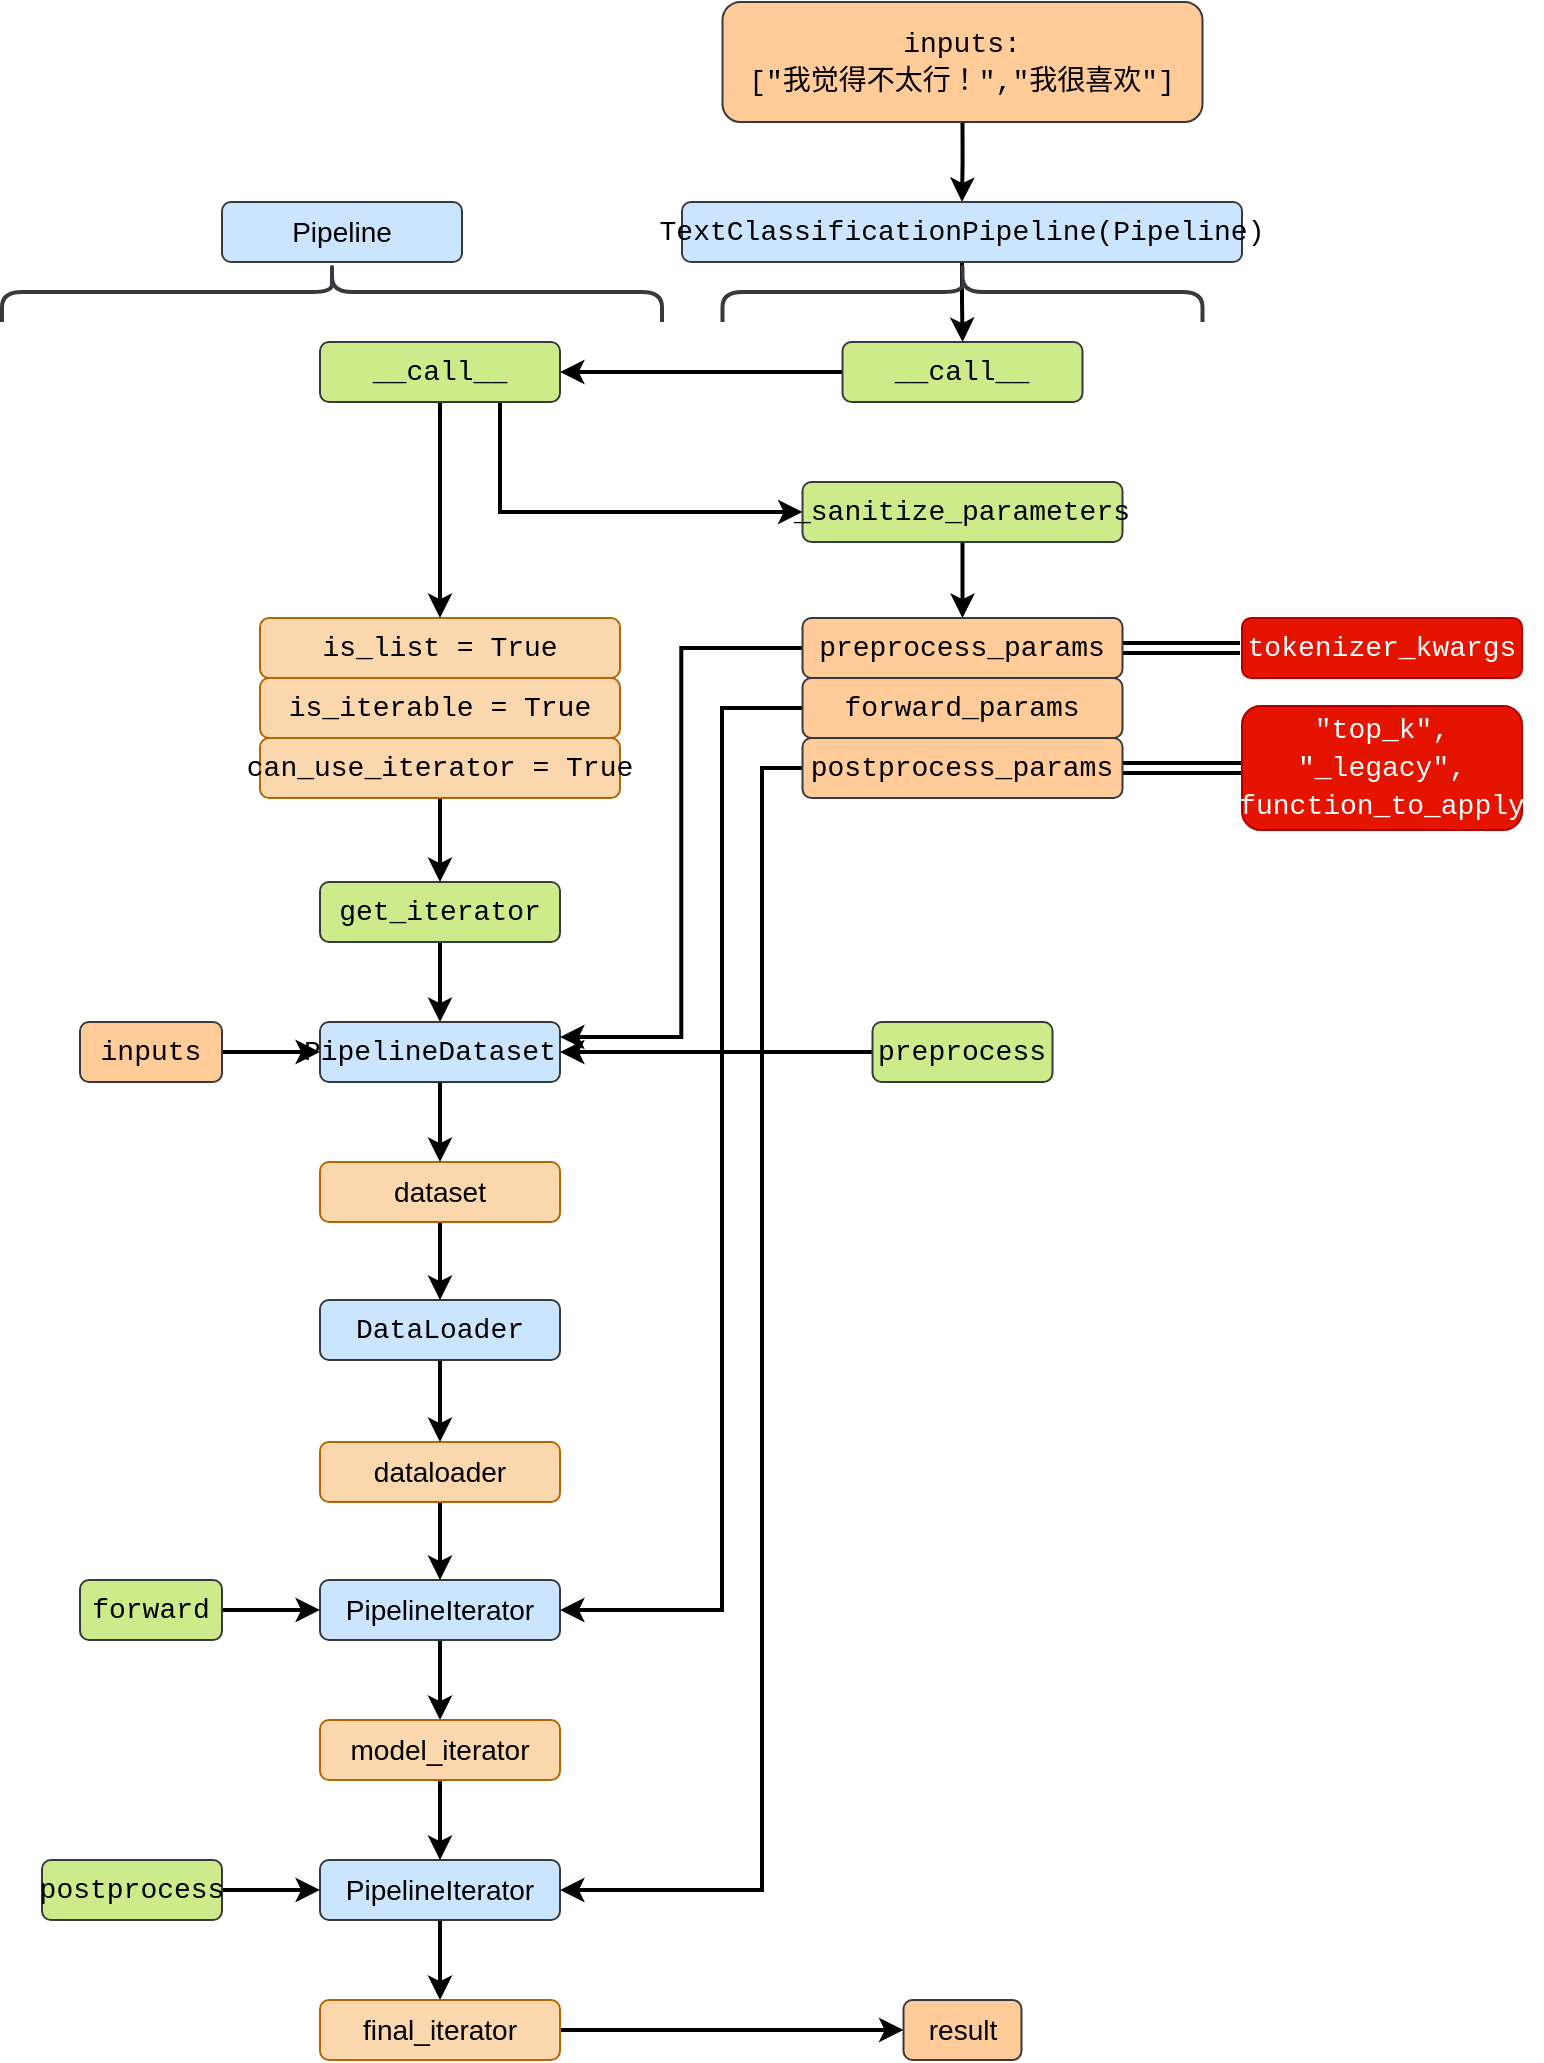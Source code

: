 <mxfile version="24.0.4" type="device">
  <diagram name="Page-1" id="52a04d89-c75d-2922-d76d-85b35f80e030">
    <mxGraphModel dx="796" dy="1190" grid="1" gridSize="10" guides="1" tooltips="1" connect="1" arrows="1" fold="1" page="1" pageScale="1" pageWidth="850" pageHeight="1100" background="none" math="0" shadow="0">
      <root>
        <mxCell id="0" />
        <mxCell id="1" parent="0" />
        <mxCell id="juyGM9olp7DCRh3oQnKJ-9" style="edgeStyle=orthogonalEdgeStyle;rounded=0;orthogonalLoop=1;jettySize=auto;html=1;exitX=0.5;exitY=1;exitDx=0;exitDy=0;entryX=0.5;entryY=0;entryDx=0;entryDy=0;strokeColor=#000000;fontFamily=Helvetica;fontSize=24;fontColor=#000000;fontStyle=0;labelBorderColor=none;labelBackgroundColor=none;fillColor=#F2CC8F;strokeWidth=2;" parent="1" source="juyGM9olp7DCRh3oQnKJ-2" target="juyGM9olp7DCRh3oQnKJ-3" edge="1">
          <mxGeometry relative="1" as="geometry" />
        </mxCell>
        <mxCell id="juyGM9olp7DCRh3oQnKJ-2" value="&lt;div style=&quot;font-family: Consolas, &amp;quot;Courier New&amp;quot;, monospace; font-size: 14px; line-height: 19px; white-space: pre;&quot;&gt;inputs:&lt;/div&gt;&lt;div style=&quot;font-family: Consolas, &amp;quot;Courier New&amp;quot;, monospace; font-size: 14px; line-height: 19px; white-space: pre;&quot;&gt;[&lt;span style=&quot;&quot;&gt;&quot;我觉得不太行！&quot;&lt;/span&gt;,&lt;span style=&quot;&quot;&gt;&quot;我很喜欢&quot;&lt;/span&gt;]&lt;br&gt;&lt;/div&gt;" style="rounded=1;whiteSpace=wrap;html=1;strokeColor=#36393d;fillColor=#ffcc99;fontSize=24;fontStyle=0;labelBackgroundColor=none;labelBorderColor=none;" parent="1" vertex="1">
          <mxGeometry x="401.25" y="20" width="240" height="60" as="geometry" />
        </mxCell>
        <mxCell id="Zx4yhb1_dCjE98CygGbP-6" value="" style="edgeStyle=orthogonalEdgeStyle;rounded=0;orthogonalLoop=1;jettySize=auto;html=1;strokeWidth=2;" parent="1" source="juyGM9olp7DCRh3oQnKJ-3" target="juyGM9olp7DCRh3oQnKJ-11" edge="1">
          <mxGeometry relative="1" as="geometry" />
        </mxCell>
        <mxCell id="juyGM9olp7DCRh3oQnKJ-3" value="&lt;div style=&quot;font-family: Consolas, &amp;quot;Courier New&amp;quot;, monospace; font-size: 14px; line-height: 19px; white-space: pre;&quot;&gt;TextClassificationPipeline(Pipeline)&lt;/div&gt;" style="rounded=1;whiteSpace=wrap;html=1;strokeColor=#36393d;align=center;verticalAlign=middle;fontFamily=Helvetica;fontSize=24;fontStyle=0;fillColor=#cce5ff;shadow=0;textShadow=0;labelBackgroundColor=none;labelBorderColor=none;" parent="1" vertex="1">
          <mxGeometry x="381" y="120" width="280" height="30" as="geometry" />
        </mxCell>
        <mxCell id="juyGM9olp7DCRh3oQnKJ-7" value="Pipeline" style="rounded=1;whiteSpace=wrap;shadow=0;strokeColor=#36393d;align=center;verticalAlign=middle;fontFamily=Helvetica;fontSize=14;fontStyle=0;labelBorderColor=none;labelBackgroundColor=none;fillColor=#cce5ff;" parent="1" vertex="1">
          <mxGeometry x="151" y="120" width="120" height="30" as="geometry" />
        </mxCell>
        <mxCell id="juyGM9olp7DCRh3oQnKJ-17" value="" style="edgeStyle=orthogonalEdgeStyle;rounded=0;orthogonalLoop=1;jettySize=auto;html=1;strokeColor=#000000;strokeWidth=2;align=center;verticalAlign=middle;fontFamily=Helvetica;fontSize=14;fontColor=default;fontStyle=0;labelBorderColor=none;labelBackgroundColor=none;endArrow=classic;fillColor=#F2CC8F;entryX=1;entryY=0.5;entryDx=0;entryDy=0;" parent="1" source="juyGM9olp7DCRh3oQnKJ-11" target="juyGM9olp7DCRh3oQnKJ-16" edge="1">
          <mxGeometry relative="1" as="geometry" />
        </mxCell>
        <mxCell id="juyGM9olp7DCRh3oQnKJ-11" value="&lt;div style=&quot;font-family: Consolas, &amp;quot;Courier New&amp;quot;, monospace; font-size: 14px; line-height: 19px; white-space: pre;&quot;&gt;__call__&lt;/div&gt;" style="rounded=1;whiteSpace=wrap;html=1;shadow=0;strokeColor=#36393d;align=center;verticalAlign=middle;fontFamily=Helvetica;fontSize=24;fontStyle=0;labelBorderColor=none;labelBackgroundColor=none;fillColor=#cdeb8b;strokeWidth=1;" parent="1" vertex="1">
          <mxGeometry x="461.25" y="190" width="120" height="30" as="geometry" />
        </mxCell>
        <mxCell id="juyGM9olp7DCRh3oQnKJ-15" value="" style="shape=curlyBracket;whiteSpace=wrap;html=1;rounded=1;labelPosition=left;verticalLabelPosition=middle;align=right;verticalAlign=middle;shadow=0;strokeColor=#36393d;fontFamily=Helvetica;fontSize=14;fontColor=default;fontStyle=0;labelBorderColor=none;labelBackgroundColor=none;fillColor=#cce5ff;direction=south;strokeWidth=2;" parent="1" vertex="1">
          <mxGeometry x="41" y="150" width="330" height="30" as="geometry" />
        </mxCell>
        <mxCell id="juyGM9olp7DCRh3oQnKJ-70" style="edgeStyle=orthogonalEdgeStyle;rounded=0;orthogonalLoop=1;jettySize=auto;html=1;exitX=0.75;exitY=1;exitDx=0;exitDy=0;entryX=0;entryY=0.5;entryDx=0;entryDy=0;strokeColor=#000000;strokeWidth=2;align=center;verticalAlign=middle;fontFamily=Helvetica;fontSize=14;fontColor=default;fontStyle=0;labelBorderColor=none;labelBackgroundColor=none;endArrow=classic;fillColor=#F2CC8F;" parent="1" source="juyGM9olp7DCRh3oQnKJ-16" target="juyGM9olp7DCRh3oQnKJ-26" edge="1">
          <mxGeometry relative="1" as="geometry" />
        </mxCell>
        <mxCell id="juyGM9olp7DCRh3oQnKJ-72" style="edgeStyle=orthogonalEdgeStyle;rounded=0;orthogonalLoop=1;jettySize=auto;html=1;exitX=0.5;exitY=1;exitDx=0;exitDy=0;entryX=0.5;entryY=0;entryDx=0;entryDy=0;strokeColor=#000000;strokeWidth=2;align=center;verticalAlign=middle;fontFamily=Helvetica;fontSize=14;fontColor=default;fontStyle=0;labelBorderColor=none;labelBackgroundColor=none;endArrow=classic;fillColor=#F2CC8F;" parent="1" source="juyGM9olp7DCRh3oQnKJ-16" target="juyGM9olp7DCRh3oQnKJ-63" edge="1">
          <mxGeometry relative="1" as="geometry" />
        </mxCell>
        <mxCell id="juyGM9olp7DCRh3oQnKJ-16" value="&lt;div style=&quot;font-family: Consolas, &amp;quot;Courier New&amp;quot;, monospace; font-size: 14px; line-height: 19px; white-space: pre;&quot;&gt;__call__&lt;/div&gt;" style="rounded=1;whiteSpace=wrap;html=1;shadow=0;strokeColor=#36393d;align=center;verticalAlign=middle;fontFamily=Helvetica;fontSize=24;fontStyle=0;labelBorderColor=none;labelBackgroundColor=none;fillColor=#cdeb8b;" parent="1" vertex="1">
          <mxGeometry x="200" y="190" width="120" height="30" as="geometry" />
        </mxCell>
        <mxCell id="juyGM9olp7DCRh3oQnKJ-71" style="edgeStyle=orthogonalEdgeStyle;rounded=0;orthogonalLoop=1;jettySize=auto;html=1;exitX=0.5;exitY=1;exitDx=0;exitDy=0;entryX=0.5;entryY=0;entryDx=0;entryDy=0;strokeColor=#000000;strokeWidth=2;align=center;verticalAlign=middle;fontFamily=Helvetica;fontSize=14;fontColor=default;fontStyle=0;labelBorderColor=none;labelBackgroundColor=none;endArrow=classic;fillColor=#F2CC8F;" parent="1" source="juyGM9olp7DCRh3oQnKJ-26" target="juyGM9olp7DCRh3oQnKJ-66" edge="1">
          <mxGeometry relative="1" as="geometry" />
        </mxCell>
        <mxCell id="juyGM9olp7DCRh3oQnKJ-26" value="&lt;div style=&quot;font-family: Consolas, &amp;quot;Courier New&amp;quot;, monospace; font-size: 14px; line-height: 19px; white-space: pre;&quot;&gt;_sanitize_parameters&lt;br&gt;&lt;/div&gt;" style="rounded=1;whiteSpace=wrap;html=1;shadow=0;strokeColor=#36393d;align=center;verticalAlign=middle;fontFamily=Helvetica;fontSize=24;fontStyle=0;labelBorderColor=none;labelBackgroundColor=none;fillColor=#cdeb8b;" parent="1" vertex="1">
          <mxGeometry x="441.25" y="260" width="160" height="30" as="geometry" />
        </mxCell>
        <mxCell id="juyGM9olp7DCRh3oQnKJ-29" value="" style="shape=curlyBracket;whiteSpace=wrap;html=1;rounded=1;labelPosition=left;verticalLabelPosition=middle;align=right;verticalAlign=middle;shadow=0;strokeColor=#36393d;fontFamily=Helvetica;fontSize=14;fontColor=default;fontStyle=0;labelBorderColor=none;labelBackgroundColor=none;fillColor=#cce5ff;direction=south;strokeWidth=2;" parent="1" vertex="1">
          <mxGeometry x="401.25" y="150" width="240" height="30" as="geometry" />
        </mxCell>
        <mxCell id="juyGM9olp7DCRh3oQnKJ-93" style="edgeStyle=orthogonalEdgeStyle;rounded=0;orthogonalLoop=1;jettySize=auto;html=1;exitX=0.5;exitY=1;exitDx=0;exitDy=0;entryX=0.5;entryY=0;entryDx=0;entryDy=0;strokeColor=#000000;strokeWidth=2;align=center;verticalAlign=middle;fontFamily=Helvetica;fontSize=14;fontColor=default;fontStyle=0;labelBorderColor=none;labelBackgroundColor=none;endArrow=classic;fillColor=#F2CC8F;" parent="1" source="juyGM9olp7DCRh3oQnKJ-39" target="juyGM9olp7DCRh3oQnKJ-45" edge="1">
          <mxGeometry relative="1" as="geometry" />
        </mxCell>
        <mxCell id="juyGM9olp7DCRh3oQnKJ-39" value="&lt;div style=&quot;font-family: Consolas, &amp;quot;Courier New&amp;quot;, monospace; font-size: 14px; line-height: 19px; white-space: pre;&quot;&gt;get_iterator&lt;/div&gt;" style="rounded=1;whiteSpace=wrap;html=1;shadow=0;strokeColor=#36393d;align=center;verticalAlign=middle;fontFamily=Helvetica;fontSize=24;fontStyle=0;labelBorderColor=none;labelBackgroundColor=none;fillColor=#cdeb8b;strokeWidth=1;" parent="1" vertex="1">
          <mxGeometry x="200" y="460" width="120" height="30" as="geometry" />
        </mxCell>
        <mxCell id="Zx4yhb1_dCjE98CygGbP-31" value="" style="edgeStyle=orthogonalEdgeStyle;rounded=0;orthogonalLoop=1;jettySize=auto;html=1;strokeWidth=2;" parent="1" source="juyGM9olp7DCRh3oQnKJ-45" target="Zx4yhb1_dCjE98CygGbP-29" edge="1">
          <mxGeometry relative="1" as="geometry" />
        </mxCell>
        <mxCell id="juyGM9olp7DCRh3oQnKJ-45" value="&lt;div style=&quot;font-family: Consolas, &amp;quot;Courier New&amp;quot;, monospace; line-height: 19px; white-space: pre;&quot;&gt;PipelineDataset&lt;/div&gt;" style="rounded=1;whiteSpace=wrap;html=1;shadow=0;strokeColor=#36393d;align=right;verticalAlign=middle;fontFamily=Helvetica;fontSize=14;fontColor=default;fontStyle=0;labelBorderColor=none;labelBackgroundColor=none;fillColor=#cce5ff;strokeWidth=1;" parent="1" vertex="1">
          <mxGeometry x="200" y="530" width="120" height="30" as="geometry" />
        </mxCell>
        <mxCell id="Zx4yhb1_dCjE98CygGbP-34" style="edgeStyle=orthogonalEdgeStyle;rounded=0;orthogonalLoop=1;jettySize=auto;html=1;entryX=0.5;entryY=0;entryDx=0;entryDy=0;strokeColor=default;strokeWidth=2;align=center;verticalAlign=middle;fontFamily=Helvetica;fontSize=11;fontColor=default;labelBackgroundColor=default;endArrow=classic;" parent="1" source="juyGM9olp7DCRh3oQnKJ-46" target="Zx4yhb1_dCjE98CygGbP-30" edge="1">
          <mxGeometry relative="1" as="geometry" />
        </mxCell>
        <mxCell id="juyGM9olp7DCRh3oQnKJ-46" value="&lt;div style=&quot;font-family: Consolas, &amp;quot;Courier New&amp;quot;, monospace; line-height: 19px; white-space: pre;&quot;&gt;DataLoader&lt;/div&gt;" style="rounded=1;whiteSpace=wrap;html=1;shadow=0;strokeColor=#36393d;align=center;verticalAlign=middle;fontFamily=Helvetica;fontSize=14;fontColor=default;fontStyle=0;labelBorderColor=none;labelBackgroundColor=none;fillColor=#cce5ff;" parent="1" vertex="1">
          <mxGeometry x="200" y="669" width="120" height="30" as="geometry" />
        </mxCell>
        <mxCell id="Zx4yhb1_dCjE98CygGbP-2" value="" style="edgeStyle=orthogonalEdgeStyle;rounded=0;orthogonalLoop=1;jettySize=auto;html=1;strokeWidth=2;" parent="1" source="juyGM9olp7DCRh3oQnKJ-47" target="Zx4yhb1_dCjE98CygGbP-1" edge="1">
          <mxGeometry relative="1" as="geometry" />
        </mxCell>
        <mxCell id="juyGM9olp7DCRh3oQnKJ-47" value="PipelineIterator" style="rounded=1;whiteSpace=wrap;shadow=0;strokeColor=#36393d;align=center;verticalAlign=middle;fontFamily=Helvetica;fontSize=14;fontColor=default;fontStyle=0;labelBorderColor=none;labelBackgroundColor=none;fillColor=#cce5ff;html=1;" parent="1" vertex="1">
          <mxGeometry x="200" y="809" width="120" height="30" as="geometry" />
        </mxCell>
        <mxCell id="juyGM9olp7DCRh3oQnKJ-110" value="" style="edgeStyle=orthogonalEdgeStyle;rounded=0;orthogonalLoop=1;jettySize=auto;html=1;strokeColor=#000000;strokeWidth=2;align=center;verticalAlign=middle;fontFamily=Helvetica;fontSize=14;fontColor=default;fontStyle=0;labelBorderColor=none;labelBackgroundColor=none;endArrow=classic;fillColor=#F2CC8F;" parent="1" source="juyGM9olp7DCRh3oQnKJ-53" target="juyGM9olp7DCRh3oQnKJ-109" edge="1">
          <mxGeometry relative="1" as="geometry" />
        </mxCell>
        <mxCell id="juyGM9olp7DCRh3oQnKJ-53" value="PipelineIterator" style="rounded=1;whiteSpace=wrap;shadow=0;strokeColor=#36393d;align=center;verticalAlign=middle;fontFamily=Helvetica;fontSize=14;fontColor=default;fontStyle=0;labelBorderColor=none;labelBackgroundColor=none;fillColor=#cce5ff;html=1;" parent="1" vertex="1">
          <mxGeometry x="200" y="949" width="120" height="30" as="geometry" />
        </mxCell>
        <mxCell id="juyGM9olp7DCRh3oQnKJ-95" value="" style="edgeStyle=orthogonalEdgeStyle;rounded=0;orthogonalLoop=1;jettySize=auto;html=1;strokeColor=#000000;strokeWidth=2;align=center;verticalAlign=middle;fontFamily=Helvetica;fontSize=14;fontColor=default;fontStyle=0;labelBorderColor=none;labelBackgroundColor=none;endArrow=classic;fillColor=#F2CC8F;" parent="1" source="juyGM9olp7DCRh3oQnKJ-54" target="juyGM9olp7DCRh3oQnKJ-47" edge="1">
          <mxGeometry relative="1" as="geometry" />
        </mxCell>
        <mxCell id="juyGM9olp7DCRh3oQnKJ-54" value="&lt;div style=&quot;font-family: Consolas, &amp;quot;Courier New&amp;quot;, monospace; font-size: 14px; line-height: 19px; white-space: pre;&quot;&gt;forward&lt;/div&gt;" style="rounded=1;whiteSpace=wrap;html=1;shadow=0;strokeColor=#36393d;align=center;verticalAlign=middle;fontFamily=Helvetica;fontSize=24;fontStyle=0;labelBorderColor=none;labelBackgroundColor=none;fillColor=#cdeb8b;" parent="1" vertex="1">
          <mxGeometry x="80" y="809" width="71" height="30" as="geometry" />
        </mxCell>
        <mxCell id="juyGM9olp7DCRh3oQnKJ-63" value="&lt;div style=&quot;font-family: Consolas, &amp;quot;Courier New&amp;quot;, monospace; font-size: 14px; line-height: 19px; white-space: pre;&quot;&gt;is_list = True&lt;br&gt;&lt;/div&gt;" style="rounded=1;whiteSpace=wrap;html=1;shadow=0;strokeColor=#b46504;align=center;verticalAlign=middle;fontFamily=Helvetica;fontSize=24;fontStyle=0;labelBorderColor=none;labelBackgroundColor=none;fillColor=#fad7ac;" parent="1" vertex="1">
          <mxGeometry x="170" y="328" width="180" height="30" as="geometry" />
        </mxCell>
        <mxCell id="juyGM9olp7DCRh3oQnKJ-64" value="&lt;div style=&quot;font-family: Consolas, &amp;quot;Courier New&amp;quot;, monospace; font-size: 14px; line-height: 19px; white-space: pre;&quot;&gt;is_iterable = True&lt;br&gt;&lt;/div&gt;" style="rounded=1;whiteSpace=wrap;html=1;shadow=0;strokeColor=#b46504;align=center;verticalAlign=middle;fontFamily=Helvetica;fontSize=24;fontStyle=0;labelBorderColor=none;labelBackgroundColor=none;fillColor=#fad7ac;" parent="1" vertex="1">
          <mxGeometry x="170" y="358" width="180" height="30" as="geometry" />
        </mxCell>
        <mxCell id="juyGM9olp7DCRh3oQnKJ-73" style="edgeStyle=orthogonalEdgeStyle;rounded=0;orthogonalLoop=1;jettySize=auto;html=1;exitX=0.5;exitY=1;exitDx=0;exitDy=0;entryX=0.5;entryY=0;entryDx=0;entryDy=0;strokeColor=#000000;strokeWidth=2;align=center;verticalAlign=middle;fontFamily=Helvetica;fontSize=14;fontColor=default;fontStyle=0;labelBorderColor=none;labelBackgroundColor=none;endArrow=classic;fillColor=#F2CC8F;" parent="1" source="juyGM9olp7DCRh3oQnKJ-65" target="juyGM9olp7DCRh3oQnKJ-39" edge="1">
          <mxGeometry relative="1" as="geometry" />
        </mxCell>
        <mxCell id="juyGM9olp7DCRh3oQnKJ-65" value="&lt;div style=&quot;font-family: Consolas, &amp;quot;Courier New&amp;quot;, monospace; font-size: 14px; line-height: 19px; white-space: pre;&quot;&gt;can_use_iterator = True&lt;br&gt;&lt;/div&gt;" style="rounded=1;whiteSpace=wrap;html=1;shadow=0;strokeColor=#b46504;align=center;verticalAlign=middle;fontFamily=Helvetica;fontSize=24;fontStyle=0;labelBorderColor=none;labelBackgroundColor=none;fillColor=#fad7ac;" parent="1" vertex="1">
          <mxGeometry x="170" y="388" width="180" height="30" as="geometry" />
        </mxCell>
        <mxCell id="Zx4yhb1_dCjE98CygGbP-14" style="edgeStyle=orthogonalEdgeStyle;rounded=0;orthogonalLoop=1;jettySize=auto;html=1;entryX=1;entryY=0.25;entryDx=0;entryDy=0;strokeWidth=2;" parent="1" source="juyGM9olp7DCRh3oQnKJ-66" target="juyGM9olp7DCRh3oQnKJ-45" edge="1">
          <mxGeometry relative="1" as="geometry" />
        </mxCell>
        <mxCell id="u7TgyJQ_nhCF7yEjhCJb-3" style="edgeStyle=orthogonalEdgeStyle;rounded=0;orthogonalLoop=1;jettySize=auto;html=1;shape=link;strokeWidth=2;" edge="1" parent="1" source="juyGM9olp7DCRh3oQnKJ-66">
          <mxGeometry relative="1" as="geometry">
            <mxPoint x="660" y="343" as="targetPoint" />
          </mxGeometry>
        </mxCell>
        <mxCell id="juyGM9olp7DCRh3oQnKJ-66" value="&lt;div style=&quot;font-family: Consolas, &amp;quot;Courier New&amp;quot;, monospace; font-size: 14px; line-height: 19px; white-space: pre;&quot;&gt;preprocess_params&lt;br&gt;&lt;/div&gt;" style="rounded=1;whiteSpace=wrap;html=1;shadow=0;strokeColor=#36393d;align=center;verticalAlign=middle;fontFamily=Helvetica;fontSize=24;fontStyle=0;labelBorderColor=none;labelBackgroundColor=none;fillColor=#ffcc99;" parent="1" vertex="1">
          <mxGeometry x="441.25" y="328" width="160" height="30" as="geometry" />
        </mxCell>
        <mxCell id="Zx4yhb1_dCjE98CygGbP-36" style="edgeStyle=orthogonalEdgeStyle;rounded=0;orthogonalLoop=1;jettySize=auto;html=1;entryX=1;entryY=0.5;entryDx=0;entryDy=0;strokeColor=default;strokeWidth=2;align=center;verticalAlign=middle;fontFamily=Helvetica;fontSize=11;fontColor=default;labelBackgroundColor=default;endArrow=classic;" parent="1" source="juyGM9olp7DCRh3oQnKJ-67" target="juyGM9olp7DCRh3oQnKJ-47" edge="1">
          <mxGeometry relative="1" as="geometry">
            <Array as="points">
              <mxPoint x="401" y="373" />
              <mxPoint x="401" y="824" />
            </Array>
          </mxGeometry>
        </mxCell>
        <mxCell id="juyGM9olp7DCRh3oQnKJ-67" value="&lt;div style=&quot;font-family: Consolas, &amp;quot;Courier New&amp;quot;, monospace; font-size: 14px; line-height: 19px; white-space: pre;&quot;&gt;forward_params&lt;br&gt;&lt;/div&gt;" style="rounded=1;whiteSpace=wrap;html=1;shadow=0;strokeColor=#36393d;align=center;verticalAlign=middle;fontFamily=Helvetica;fontSize=24;fontStyle=0;labelBorderColor=none;labelBackgroundColor=none;fillColor=#ffcc99;" parent="1" vertex="1">
          <mxGeometry x="441.25" y="358" width="160" height="30" as="geometry" />
        </mxCell>
        <mxCell id="Zx4yhb1_dCjE98CygGbP-37" style="edgeStyle=orthogonalEdgeStyle;rounded=0;orthogonalLoop=1;jettySize=auto;html=1;entryX=1;entryY=0.5;entryDx=0;entryDy=0;strokeColor=default;strokeWidth=2;align=center;verticalAlign=middle;fontFamily=Helvetica;fontSize=11;fontColor=default;labelBackgroundColor=default;endArrow=classic;" parent="1" source="juyGM9olp7DCRh3oQnKJ-69" target="juyGM9olp7DCRh3oQnKJ-53" edge="1">
          <mxGeometry relative="1" as="geometry">
            <Array as="points">
              <mxPoint x="421" y="403" />
              <mxPoint x="421" y="964" />
            </Array>
          </mxGeometry>
        </mxCell>
        <mxCell id="u7TgyJQ_nhCF7yEjhCJb-4" style="edgeStyle=orthogonalEdgeStyle;rounded=0;orthogonalLoop=1;jettySize=auto;html=1;entryX=0;entryY=0.5;entryDx=0;entryDy=0;shape=link;strokeWidth=2;" edge="1" parent="1" source="juyGM9olp7DCRh3oQnKJ-69" target="Zx4yhb1_dCjE98CygGbP-24">
          <mxGeometry relative="1" as="geometry" />
        </mxCell>
        <mxCell id="juyGM9olp7DCRh3oQnKJ-69" value="&lt;div style=&quot;font-family: Consolas, &amp;quot;Courier New&amp;quot;, monospace; font-size: 14px; line-height: 19px; white-space: pre;&quot;&gt;postprocess_params&lt;br&gt;&lt;/div&gt;" style="rounded=1;whiteSpace=wrap;html=1;shadow=0;strokeColor=#36393d;align=center;verticalAlign=middle;fontFamily=Helvetica;fontSize=24;fontStyle=0;labelBorderColor=none;labelBackgroundColor=none;fillColor=#ffcc99;" parent="1" vertex="1">
          <mxGeometry x="441.25" y="388" width="160" height="30" as="geometry" />
        </mxCell>
        <mxCell id="juyGM9olp7DCRh3oQnKJ-108" style="edgeStyle=orthogonalEdgeStyle;rounded=0;orthogonalLoop=1;jettySize=auto;html=1;exitX=1;exitY=0.5;exitDx=0;exitDy=0;entryX=0;entryY=0.5;entryDx=0;entryDy=0;strokeColor=#000000;strokeWidth=2;align=center;verticalAlign=middle;fontFamily=Helvetica;fontSize=14;fontColor=default;fontStyle=0;labelBorderColor=none;labelBackgroundColor=none;endArrow=classic;fillColor=#F2CC8F;" parent="1" source="juyGM9olp7DCRh3oQnKJ-98" target="juyGM9olp7DCRh3oQnKJ-53" edge="1">
          <mxGeometry relative="1" as="geometry" />
        </mxCell>
        <mxCell id="juyGM9olp7DCRh3oQnKJ-98" value="&lt;div style=&quot;font-family: Consolas, &amp;quot;Courier New&amp;quot;, monospace; font-size: 14px; line-height: 19px; white-space: pre;&quot;&gt;postprocess&lt;/div&gt;" style="rounded=1;whiteSpace=wrap;html=1;shadow=0;strokeColor=#36393d;align=center;verticalAlign=middle;fontFamily=Helvetica;fontSize=24;fontStyle=0;labelBorderColor=none;labelBackgroundColor=none;fillColor=#cdeb8b;" parent="1" vertex="1">
          <mxGeometry x="61" y="949" width="90" height="30" as="geometry" />
        </mxCell>
        <mxCell id="Zx4yhb1_dCjE98CygGbP-13" value="" style="edgeStyle=orthogonalEdgeStyle;rounded=0;orthogonalLoop=1;jettySize=auto;html=1;entryX=1;entryY=0.5;entryDx=0;entryDy=0;strokeWidth=2;" parent="1" source="juyGM9olp7DCRh3oQnKJ-99" target="juyGM9olp7DCRh3oQnKJ-45" edge="1">
          <mxGeometry relative="1" as="geometry">
            <mxPoint x="396.25" y="545" as="targetPoint" />
          </mxGeometry>
        </mxCell>
        <mxCell id="juyGM9olp7DCRh3oQnKJ-99" value="&lt;div style=&quot;font-family: Consolas, &amp;quot;Courier New&amp;quot;, monospace; font-size: 14px; line-height: 19px; white-space: pre;&quot;&gt;preprocess&lt;/div&gt;" style="rounded=1;whiteSpace=wrap;html=1;shadow=0;strokeColor=#36393d;align=center;verticalAlign=middle;fontFamily=Helvetica;fontSize=24;fontStyle=0;labelBorderColor=none;labelBackgroundColor=none;fillColor=#cdeb8b;" parent="1" vertex="1">
          <mxGeometry x="476.25" y="530" width="90" height="30" as="geometry" />
        </mxCell>
        <mxCell id="juyGM9olp7DCRh3oQnKJ-118" style="edgeStyle=orthogonalEdgeStyle;rounded=0;orthogonalLoop=1;jettySize=auto;html=1;entryX=0;entryY=0.5;entryDx=0;entryDy=0;strokeColor=#000000;strokeWidth=2;align=center;verticalAlign=middle;fontFamily=Helvetica;fontSize=14;fontColor=default;fontStyle=0;labelBorderColor=none;labelBackgroundColor=none;endArrow=classic;fillColor=#F2CC8F;" parent="1" source="juyGM9olp7DCRh3oQnKJ-109" target="juyGM9olp7DCRh3oQnKJ-117" edge="1">
          <mxGeometry relative="1" as="geometry" />
        </mxCell>
        <mxCell id="juyGM9olp7DCRh3oQnKJ-109" value="final_iterator" style="rounded=1;whiteSpace=wrap;shadow=0;strokeColor=#b46504;align=center;verticalAlign=middle;fontFamily=Helvetica;fontSize=14;fontStyle=0;labelBorderColor=none;labelBackgroundColor=none;fillColor=#fad7ac;html=1;" parent="1" vertex="1">
          <mxGeometry x="200" y="1019" width="120" height="30" as="geometry" />
        </mxCell>
        <mxCell id="juyGM9olp7DCRh3oQnKJ-117" value="result" style="rounded=1;whiteSpace=wrap;shadow=0;strokeColor=#36393d;align=center;verticalAlign=middle;fontFamily=Helvetica;fontSize=14;fontStyle=0;labelBorderColor=none;labelBackgroundColor=none;fillColor=#ffcc99;html=1;" parent="1" vertex="1">
          <mxGeometry x="491.75" y="1019" width="59" height="30" as="geometry" />
        </mxCell>
        <mxCell id="Zx4yhb1_dCjE98CygGbP-4" style="edgeStyle=orthogonalEdgeStyle;rounded=0;orthogonalLoop=1;jettySize=auto;html=1;entryX=0.5;entryY=0;entryDx=0;entryDy=0;strokeWidth=2;" parent="1" source="Zx4yhb1_dCjE98CygGbP-1" target="juyGM9olp7DCRh3oQnKJ-53" edge="1">
          <mxGeometry relative="1" as="geometry" />
        </mxCell>
        <mxCell id="Zx4yhb1_dCjE98CygGbP-1" value="model_iterator" style="rounded=1;whiteSpace=wrap;shadow=0;strokeColor=#b46504;align=center;verticalAlign=middle;fontFamily=Helvetica;fontSize=14;fontStyle=0;labelBorderColor=none;labelBackgroundColor=none;fillColor=#fad7ac;html=1;strokeWidth=1;" parent="1" vertex="1">
          <mxGeometry x="200" y="879" width="120" height="30" as="geometry" />
        </mxCell>
        <mxCell id="Zx4yhb1_dCjE98CygGbP-21" value="&lt;div style=&quot;font-family: Consolas, &amp;quot;Courier New&amp;quot;, monospace; font-size: 14px; line-height: 19px; white-space: pre;&quot;&gt;tokenizer_kwargs&lt;br&gt;&lt;/div&gt;" style="rounded=1;whiteSpace=wrap;html=1;shadow=0;strokeColor=#B20000;align=center;verticalAlign=middle;fontFamily=Helvetica;fontSize=24;fontStyle=0;labelBorderColor=none;labelBackgroundColor=none;fillColor=#e51400;fontColor=#ffffff;" parent="1" vertex="1">
          <mxGeometry x="661" y="328" width="140" height="30" as="geometry" />
        </mxCell>
        <mxCell id="Zx4yhb1_dCjE98CygGbP-24" value="&lt;div style=&quot;font-family: Consolas, &amp;quot;Courier New&amp;quot;, monospace; font-size: 14px; line-height: 19px; white-space: pre;&quot;&gt;&quot;top_k&quot;,&lt;br/&gt;&quot;_legacy&quot;,&lt;br/&gt;&quot;function_to_apply&quot;&lt;/div&gt;" style="rounded=1;whiteSpace=wrap;html=1;shadow=0;strokeColor=#B20000;align=center;verticalAlign=middle;fontFamily=Helvetica;fontSize=24;fontStyle=0;labelBorderColor=none;labelBackgroundColor=none;fillColor=#e51400;fontColor=#ffffff;" parent="1" vertex="1">
          <mxGeometry x="661" y="372" width="140" height="62" as="geometry" />
        </mxCell>
        <mxCell id="Zx4yhb1_dCjE98CygGbP-28" value="" style="edgeStyle=orthogonalEdgeStyle;rounded=0;orthogonalLoop=1;jettySize=auto;html=1;strokeWidth=2;" parent="1" source="Zx4yhb1_dCjE98CygGbP-26" target="juyGM9olp7DCRh3oQnKJ-45" edge="1">
          <mxGeometry relative="1" as="geometry" />
        </mxCell>
        <mxCell id="Zx4yhb1_dCjE98CygGbP-26" value="&lt;div style=&quot;font-family: Consolas, &amp;quot;Courier New&amp;quot;, monospace; font-size: 14px; line-height: 19px; white-space: pre;&quot;&gt;inputs&lt;/div&gt;" style="rounded=1;whiteSpace=wrap;html=1;strokeColor=#36393d;fillColor=#ffcc99;fontSize=24;fontStyle=0;labelBackgroundColor=none;labelBorderColor=none;" parent="1" vertex="1">
          <mxGeometry x="80" y="530" width="71" height="30" as="geometry" />
        </mxCell>
        <mxCell id="Zx4yhb1_dCjE98CygGbP-33" style="edgeStyle=orthogonalEdgeStyle;rounded=0;orthogonalLoop=1;jettySize=auto;html=1;entryX=0.5;entryY=0;entryDx=0;entryDy=0;strokeColor=default;strokeWidth=2;align=center;verticalAlign=middle;fontFamily=Helvetica;fontSize=11;fontColor=default;labelBackgroundColor=default;endArrow=classic;" parent="1" source="Zx4yhb1_dCjE98CygGbP-29" target="juyGM9olp7DCRh3oQnKJ-46" edge="1">
          <mxGeometry relative="1" as="geometry" />
        </mxCell>
        <mxCell id="Zx4yhb1_dCjE98CygGbP-29" value="dataset" style="rounded=1;whiteSpace=wrap;shadow=0;strokeColor=#b46504;align=center;verticalAlign=middle;fontFamily=Helvetica;fontSize=14;fontStyle=0;labelBorderColor=none;labelBackgroundColor=none;fillColor=#fad7ac;html=1;strokeWidth=1;" parent="1" vertex="1">
          <mxGeometry x="200" y="600" width="120" height="30" as="geometry" />
        </mxCell>
        <mxCell id="Zx4yhb1_dCjE98CygGbP-35" style="edgeStyle=orthogonalEdgeStyle;rounded=0;orthogonalLoop=1;jettySize=auto;html=1;entryX=0.5;entryY=0;entryDx=0;entryDy=0;strokeColor=default;strokeWidth=2;align=center;verticalAlign=middle;fontFamily=Helvetica;fontSize=11;fontColor=default;labelBackgroundColor=default;endArrow=classic;" parent="1" source="Zx4yhb1_dCjE98CygGbP-30" target="juyGM9olp7DCRh3oQnKJ-47" edge="1">
          <mxGeometry relative="1" as="geometry" />
        </mxCell>
        <mxCell id="Zx4yhb1_dCjE98CygGbP-30" value="dataloader" style="rounded=1;whiteSpace=wrap;shadow=0;strokeColor=#b46504;align=center;verticalAlign=middle;fontFamily=Helvetica;fontSize=14;fontStyle=0;labelBorderColor=none;labelBackgroundColor=none;fillColor=#fad7ac;html=1;strokeWidth=1;" parent="1" vertex="1">
          <mxGeometry x="200" y="740" width="120" height="30" as="geometry" />
        </mxCell>
      </root>
    </mxGraphModel>
  </diagram>
</mxfile>
